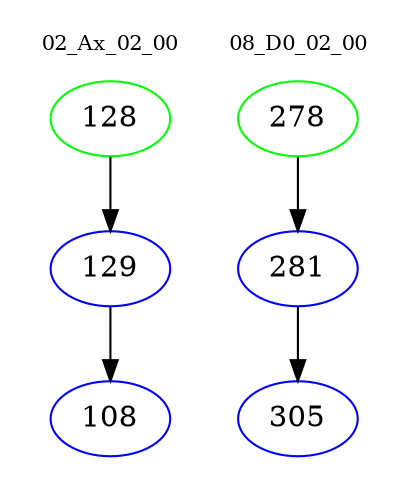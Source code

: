 digraph{
subgraph cluster_0 {
color = white
label = "02_Ax_02_00";
fontsize=10;
T0_128 [label="128", color="green"]
T0_128 -> T0_129 [color="black"]
T0_129 [label="129", color="blue"]
T0_129 -> T0_108 [color="black"]
T0_108 [label="108", color="blue"]
}
subgraph cluster_1 {
color = white
label = "08_D0_02_00";
fontsize=10;
T1_278 [label="278", color="green"]
T1_278 -> T1_281 [color="black"]
T1_281 [label="281", color="blue"]
T1_281 -> T1_305 [color="black"]
T1_305 [label="305", color="blue"]
}
}

